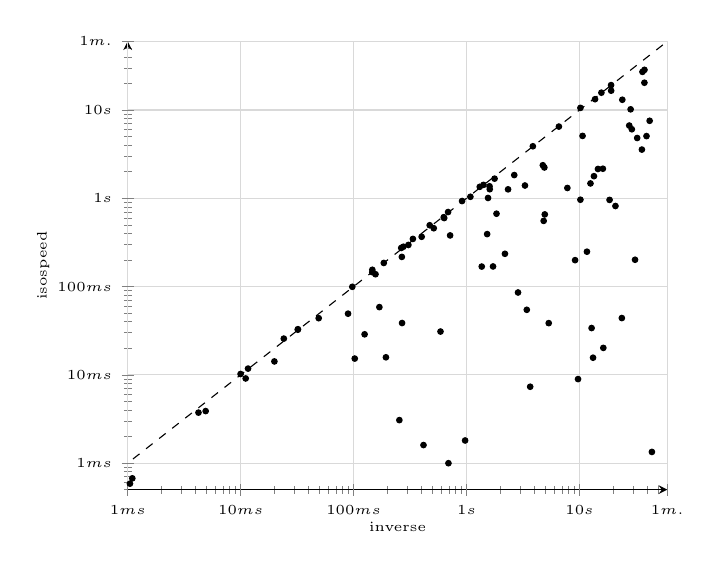 \begin{tikzpicture}
\begin{axis}[
	font = \tiny,
	axis lines = left,
	axis lines = left,
	grid = major,
	grid style = {draw=gray!30},
	xmode = log,
	ymode = log,
	ymin = 0.5,
	ymax = 60000,
	xmin = 1,
	xmax = 60000,
	xlabel = {inverse},
	ylabel = {isospeed},
	label shift = {-6pt},
	% log ticks with fixed point,
	xtick = {0.1, 1, 10, 100, 1000, 10000, 100000, 1000000, 10000000},
	ytick = {0.1, 1, 10, 100, 1000, 10000, 100000, 1000000, 10000000},
	xticklabels = \empty,
	yticklabels = \empty,
	extra x ticks = {0.1, 1, 10, 100, 1000, 10000, 60000, 600000, 1800000, 3600000},
	extra x tick labels = {$100 {\mu}s$, $1 ms$, $10 ms$, $100 ms$, $1 s$, $10 s$, $1 m.$, $10 m.$, $30 m.$, $1 h$},
	extra y ticks = {0.1, 1, 10, 100, 1000, 10000, 60000, 600000, 1800000, 3600000},
	extra y tick labels = {$100 {\mu}s$, $1 ms$, $10 ms$, $100 ms$, $1 s$, $10 s$, $1 m.$, $10 m.$, $30 m.$, $1 h$},
]
	\addplot [only marks, mark size=1pt] coordinates {
		(1.099, 0.672)
		(10195.081, 963.487)
		(41828.798, 7553.503)
		(169.234, 58.51)
		(588.351, 30.927)
		(1716.937, 169.011)
		(2858.047, 85.666)
		(3417.074, 54.535)
		(13437.113, 1781.447)
		(686.689, 698.796)
		(14584.147, 2148.672)
		(19.911, 14.188)
		(267.546, 216.822)
		(32.073, 32.455)
		(4739.737, 2369.693)
		(11650.292, 248.348)
		(24.119, 25.739)
		(49.115, 43.829)
		(13742.264, 13270.508)
		(29094.849, 6054.532)
		(97.424, 99.354)
		(9.992, 10.222)
		(27595.42, 6672.171)
		(36130.935, 27069.715)
		(89.344, 49.3)
		(13192.698, 15.626)
		(512.719, 457.983)
		(193.434, 15.797)
		(37593.884, 20387.356)
		(264.116, 273.815)
		(335.067, 346.697)
		(31056.768, 201.26)
		(1599.307, 1368.6)
		(629.122, 611.318)
		(11.629, 11.764)
		(254.329, 3.069)
		(35703.819, 3564.018)
		(43787.135, 1.338)
		(4888.608, 2234.836)
		(16118.507, 2162.91)
		(39233.068, 5065.304)
		(3867.357, 3885.763)
		(18474.336, 959.093)
		(2332.643, 1262.6)
		(5343.991, 38.527)
		(715.925, 379.82)
		(12517.233, 1473.819)
		(3661.561, 7.332)
		(23725.119, 43.986)
		(9713.545, 8.95)
		(10198.3, 10578.758)
		(415.995, 1.601)
		(268.769, 38.636)
		(472.083, 495.324)
		(19078.36, 16572.852)
		(1522.883, 393.046)
		(1843.094, 669.253)
		(1363.736, 168.453)
		(2646.286, 1833.885)
		(102.389, 15.281)
		(6574.644, 6492.753)
		(185.145, 185.18)
		(16269.95, 20.198)
		(9148.624, 199.224)
		(691.763, 0.997)
		(28380.564, 10188.033)
		(1.047, 0.585)
		(15636.902, 15720.946)
		(305.72, 296.199)
		(156.37, 137.951)
		(971.677, 1.804)
		(1082.035, 1040.641)
		(4931.224, 656.897)
		(125.211, 28.774)
		(32.157, 32.88)
		(37635.084, 28532.709)
		(1772.001, 1669.658)
		(913.541, 931.364)
		(146.567, 154.899)
		(3291.77, 1396.046)
		(7814.703, 1309.188)
		(20827.591, 817.794)
		(1605.969, 1267.611)
		(4820.508, 554.913)
		(4.234, 3.733)
		(1309.933, 1349.479)
		(400.721, 366.633)
		(12809.166, 33.891)
		(23951.622, 13075.128)
		(10652.365, 5093.056)
		(32446.945, 4821.187)
		(634.495, 597.405)
		(2188.48, 235.037)
		(11.084, 9.096)
		(4.903, 3.886)
		(1550.982, 1008.774)
		(275.856, 282.707)
		(146.292, 145.516)
		(1412.886, 1419.413)
		(19050.327, 19160.27)
	};
	\addplot+ [mark=none, black, dashed, domain=0.5:60000] {x};
\end{axis}
\end{tikzpicture}
